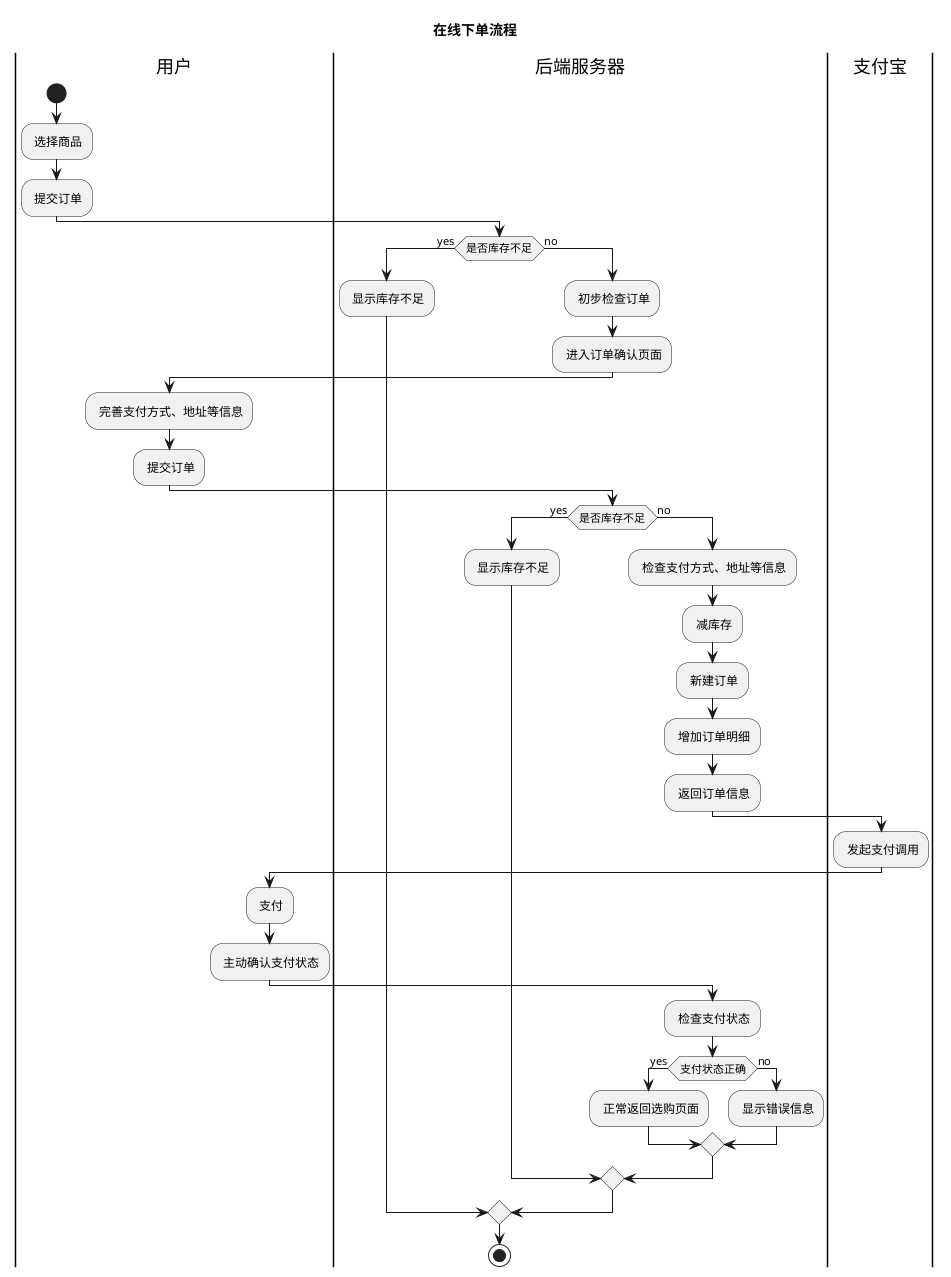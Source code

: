 @startuml
title 在线下单流程

|用户|
start
: 选择商品;
: 提交订单;
|后端服务器|
if (是否库存不足) then (yes)
  : 显示库存不足;
else (no)
  : 初步检查订单;
  : 进入订单确认页面;
  |用户|
  : 完善支付方式、地址等信息;
  : 提交订单;
  |后端服务器|
  if (是否库存不足) then (yes)
    : 显示库存不足;
  else (no)
    : 检查支付方式、地址等信息;
    : 减库存;
    : 新建订单;
    : 增加订单明细;
    : 返回订单信息;
    |支付宝|
    : 发起支付调用;
    |用户|
    : 支付;
    : 主动确认支付状态;
    |后端服务器|
    : 检查支付状态;
    if (支付状态正确) then (yes)
      : 正常返回选购页面;
    else (no)
      : 显示错误信息;
    endif
  endif
endif
stop
@enduml
